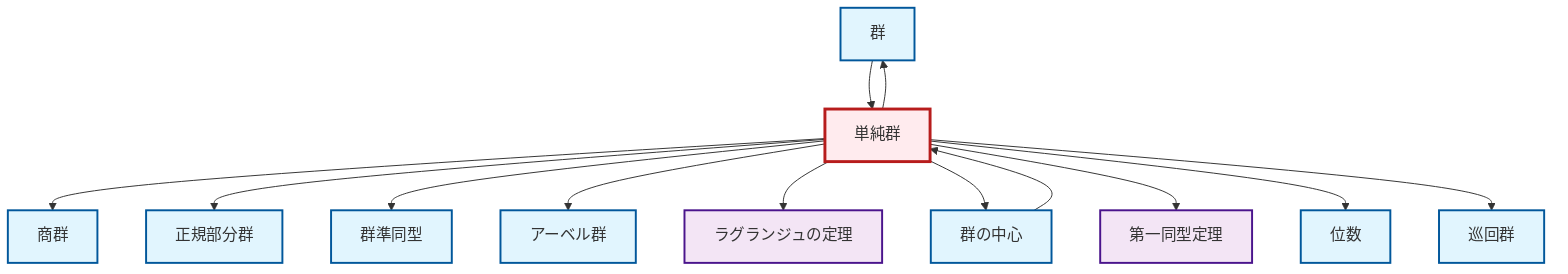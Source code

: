 graph TD
    classDef definition fill:#e1f5fe,stroke:#01579b,stroke-width:2px
    classDef theorem fill:#f3e5f5,stroke:#4a148c,stroke-width:2px
    classDef axiom fill:#fff3e0,stroke:#e65100,stroke-width:2px
    classDef example fill:#e8f5e9,stroke:#1b5e20,stroke-width:2px
    classDef current fill:#ffebee,stroke:#b71c1c,stroke-width:3px
    def-homomorphism["群準同型"]:::definition
    def-group["群"]:::definition
    def-normal-subgroup["正規部分群"]:::definition
    thm-lagrange["ラグランジュの定理"]:::theorem
    def-center-of-group["群の中心"]:::definition
    thm-first-isomorphism["第一同型定理"]:::theorem
    def-abelian-group["アーベル群"]:::definition
    def-simple-group["単純群"]:::definition
    def-quotient-group["商群"]:::definition
    def-order["位数"]:::definition
    def-cyclic-group["巡回群"]:::definition
    def-group --> def-simple-group
    def-simple-group --> def-quotient-group
    def-center-of-group --> def-simple-group
    def-simple-group --> def-normal-subgroup
    def-simple-group --> def-homomorphism
    def-simple-group --> def-abelian-group
    def-simple-group --> thm-lagrange
    def-simple-group --> def-center-of-group
    def-simple-group --> def-group
    def-simple-group --> thm-first-isomorphism
    def-simple-group --> def-order
    def-simple-group --> def-cyclic-group
    class def-simple-group current
